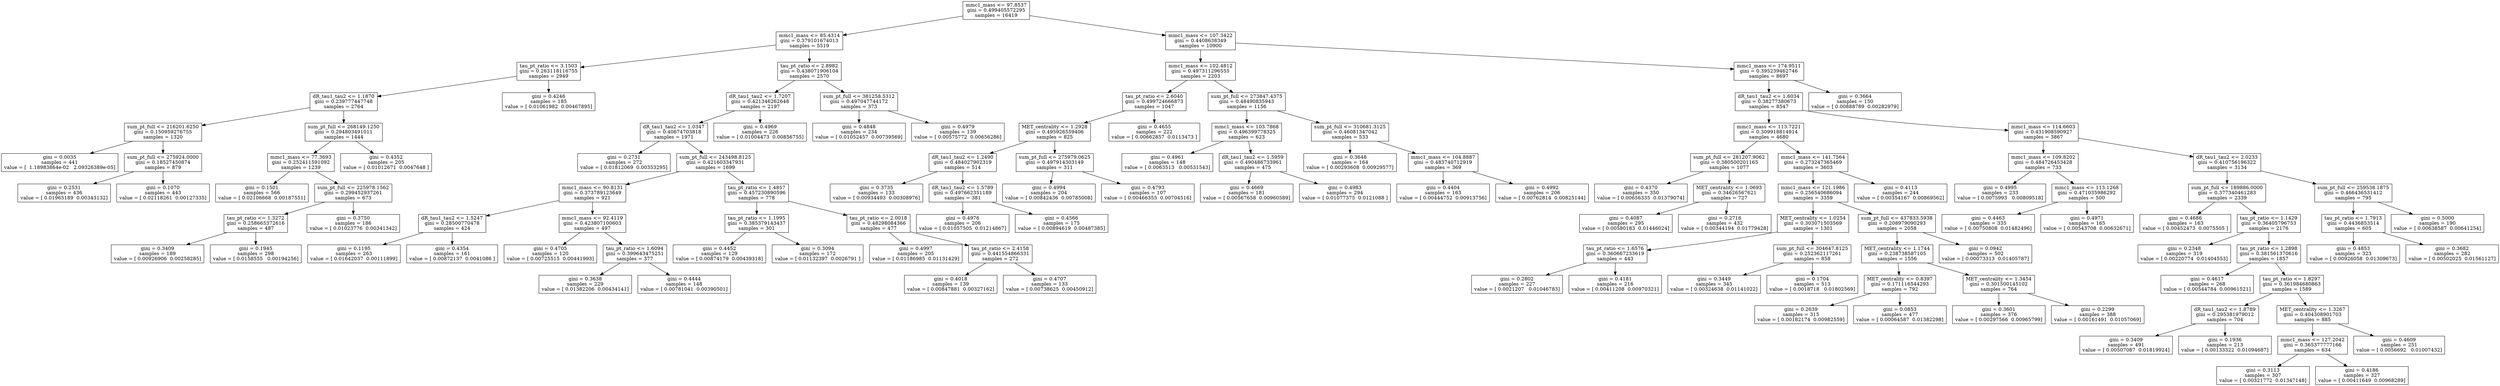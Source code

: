 digraph Tree {
0 [label="mmc1_mass <= 97.8537\ngini = 0.499405572295\nsamples = 16419", shape="box"] ;
1 [label="mmc1_mass <= 85.4314\ngini = 0.379101674013\nsamples = 5519", shape="box"] ;
0 -> 1 ;
2 [label="tau_pt_ratio <= 3.1503\ngini = 0.263118116755\nsamples = 2949", shape="box"] ;
1 -> 2 ;
3 [label="dR_tau1_tau2 <= 1.1870\ngini = 0.239777447748\nsamples = 2764", shape="box"] ;
2 -> 3 ;
4 [label="sum_pt_full <= 216201.6250\ngini = 0.150959276755\nsamples = 1320", shape="box"] ;
3 -> 4 ;
5 [label="gini = 0.0035\nsamples = 441\nvalue = [  1.18983864e-02   2.09326389e-05]", shape="box"] ;
4 -> 5 ;
6 [label="sum_pt_full <= 275924.0000\ngini = 0.18527450874\nsamples = 879", shape="box"] ;
4 -> 6 ;
7 [label="gini = 0.2531\nsamples = 436\nvalue = [ 0.01965189  0.00343132]", shape="box"] ;
6 -> 7 ;
8 [label="gini = 0.1070\nsamples = 443\nvalue = [ 0.02118261  0.00127335]", shape="box"] ;
6 -> 8 ;
9 [label="sum_pt_full <= 268149.1250\ngini = 0.294803491011\nsamples = 1444", shape="box"] ;
3 -> 9 ;
10 [label="mmc1_mass <= 77.3693\ngini = 0.252411591092\nsamples = 1239", shape="box"] ;
9 -> 10 ;
11 [label="gini = 0.1501\nsamples = 566\nvalue = [ 0.02106668  0.00187551]", shape="box"] ;
10 -> 11 ;
12 [label="sum_pt_full <= 225978.1562\ngini = 0.299452937261\nsamples = 673", shape="box"] ;
10 -> 12 ;
13 [label="tau_pt_ratio <= 1.3272\ngini = 0.258665372616\nsamples = 487", shape="box"] ;
12 -> 13 ;
14 [label="gini = 0.3409\nsamples = 189\nvalue = [ 0.00926906  0.00258285]", shape="box"] ;
13 -> 14 ;
15 [label="gini = 0.1945\nsamples = 298\nvalue = [ 0.0158555   0.00194256]", shape="box"] ;
13 -> 15 ;
16 [label="gini = 0.3750\nsamples = 186\nvalue = [ 0.01023776  0.00341342]", shape="box"] ;
12 -> 16 ;
17 [label="gini = 0.4352\nsamples = 205\nvalue = [ 0.01012671  0.0047648 ]", shape="box"] ;
9 -> 17 ;
18 [label="gini = 0.4246\nsamples = 185\nvalue = [ 0.01061982  0.00467895]", shape="box"] ;
2 -> 18 ;
19 [label="tau_pt_ratio <= 2.8982\ngini = 0.438071906104\nsamples = 2570", shape="box"] ;
1 -> 19 ;
20 [label="dR_tau1_tau2 <= 1.7207\ngini = 0.421346262648\nsamples = 2197", shape="box"] ;
19 -> 20 ;
21 [label="dR_tau1_tau2 <= 1.0347\ngini = 0.40674703818\nsamples = 1971", shape="box"] ;
20 -> 21 ;
22 [label="gini = 0.2731\nsamples = 272\nvalue = [ 0.01812069  0.00353295]", shape="box"] ;
21 -> 22 ;
23 [label="sum_pt_full <= 243498.8125\ngini = 0.421603347931\nsamples = 1699", shape="box"] ;
21 -> 23 ;
24 [label="mmc1_mass <= 90.8131\ngini = 0.373789123649\nsamples = 921", shape="box"] ;
23 -> 24 ;
25 [label="dR_tau1_tau2 <= 1.5247\ngini = 0.28500770478\nsamples = 424", shape="box"] ;
24 -> 25 ;
26 [label="gini = 0.1195\nsamples = 263\nvalue = [ 0.01642037  0.00111899]", shape="box"] ;
25 -> 26 ;
27 [label="gini = 0.4354\nsamples = 161\nvalue = [ 0.00872137  0.0041086 ]", shape="box"] ;
25 -> 27 ;
28 [label="mmc1_mass <= 92.4119\ngini = 0.423807100603\nsamples = 497", shape="box"] ;
24 -> 28 ;
29 [label="gini = 0.4705\nsamples = 120\nvalue = [ 0.00725515  0.00441993]", shape="box"] ;
28 -> 29 ;
30 [label="tau_pt_ratio <= 1.6094\ngini = 0.399643475251\nsamples = 377", shape="box"] ;
28 -> 30 ;
31 [label="gini = 0.3638\nsamples = 229\nvalue = [ 0.01382206  0.00434141]", shape="box"] ;
30 -> 31 ;
32 [label="gini = 0.4444\nsamples = 148\nvalue = [ 0.00781041  0.00390501]", shape="box"] ;
30 -> 32 ;
33 [label="tau_pt_ratio <= 1.4857\ngini = 0.457230890596\nsamples = 778", shape="box"] ;
23 -> 33 ;
34 [label="tau_pt_ratio <= 1.1995\ngini = 0.385379143437\nsamples = 301", shape="box"] ;
33 -> 34 ;
35 [label="gini = 0.4452\nsamples = 129\nvalue = [ 0.00874179  0.00439318]", shape="box"] ;
34 -> 35 ;
36 [label="gini = 0.3094\nsamples = 172\nvalue = [ 0.01132397  0.0026791 ]", shape="box"] ;
34 -> 36 ;
37 [label="tau_pt_ratio <= 2.0018\ngini = 0.48298084366\nsamples = 477", shape="box"] ;
33 -> 37 ;
38 [label="gini = 0.4997\nsamples = 205\nvalue = [ 0.01186985  0.01131429]", shape="box"] ;
37 -> 38 ;
39 [label="tau_pt_ratio <= 2.4158\ngini = 0.441554866331\nsamples = 272", shape="box"] ;
37 -> 39 ;
40 [label="gini = 0.4018\nsamples = 139\nvalue = [ 0.00847881  0.00327162]", shape="box"] ;
39 -> 40 ;
41 [label="gini = 0.4707\nsamples = 133\nvalue = [ 0.00738625  0.00450912]", shape="box"] ;
39 -> 41 ;
42 [label="gini = 0.4969\nsamples = 226\nvalue = [ 0.01004473  0.00856755]", shape="box"] ;
20 -> 42 ;
43 [label="sum_pt_full <= 381258.5312\ngini = 0.497047744172\nsamples = 373", shape="box"] ;
19 -> 43 ;
44 [label="gini = 0.4848\nsamples = 234\nvalue = [ 0.01052457  0.00739569]", shape="box"] ;
43 -> 44 ;
45 [label="gini = 0.4979\nsamples = 139\nvalue = [ 0.00575772  0.00656286]", shape="box"] ;
43 -> 45 ;
46 [label="mmc1_mass <= 107.3422\ngini = 0.4408638349\nsamples = 10900", shape="box"] ;
0 -> 46 ;
47 [label="mmc1_mass <= 102.4812\ngini = 0.497311296555\nsamples = 2203", shape="box"] ;
46 -> 47 ;
48 [label="tau_pt_ratio <= 2.6040\ngini = 0.499724666873\nsamples = 1047", shape="box"] ;
47 -> 48 ;
49 [label="MET_centrality <= 1.2928\ngini = 0.495926559406\nsamples = 825", shape="box"] ;
48 -> 49 ;
50 [label="dR_tau1_tau2 <= 1.2490\ngini = 0.484027902319\nsamples = 514", shape="box"] ;
49 -> 50 ;
51 [label="gini = 0.3735\nsamples = 133\nvalue = [ 0.00934493  0.00308976]", shape="box"] ;
50 -> 51 ;
52 [label="dR_tau1_tau2 <= 1.5789\ngini = 0.497662351189\nsamples = 381", shape="box"] ;
50 -> 52 ;
53 [label="gini = 0.4976\nsamples = 206\nvalue = [ 0.01057505  0.01214867]", shape="box"] ;
52 -> 53 ;
54 [label="gini = 0.4566\nsamples = 175\nvalue = [ 0.00894619  0.00487385]", shape="box"] ;
52 -> 54 ;
55 [label="sum_pt_full <= 275979.0625\ngini = 0.497914303149\nsamples = 311", shape="box"] ;
49 -> 55 ;
56 [label="gini = 0.4994\nsamples = 204\nvalue = [ 0.00842436  0.00785008]", shape="box"] ;
55 -> 56 ;
57 [label="gini = 0.4793\nsamples = 107\nvalue = [ 0.00466355  0.00704516]", shape="box"] ;
55 -> 57 ;
58 [label="gini = 0.4655\nsamples = 222\nvalue = [ 0.00662857  0.0113473 ]", shape="box"] ;
48 -> 58 ;
59 [label="sum_pt_full <= 273847.4375\ngini = 0.48490835943\nsamples = 1156", shape="box"] ;
47 -> 59 ;
60 [label="mmc1_mass <= 103.7868\ngini = 0.496399778325\nsamples = 623", shape="box"] ;
59 -> 60 ;
61 [label="gini = 0.4961\nsamples = 148\nvalue = [ 0.0063513   0.00531543]", shape="box"] ;
60 -> 61 ;
62 [label="dR_tau1_tau2 <= 1.5959\ngini = 0.490486733961\nsamples = 475", shape="box"] ;
60 -> 62 ;
63 [label="gini = 0.4669\nsamples = 181\nvalue = [ 0.00567658  0.00960589]", shape="box"] ;
62 -> 63 ;
64 [label="gini = 0.4983\nsamples = 294\nvalue = [ 0.01077375  0.0121088 ]", shape="box"] ;
62 -> 64 ;
65 [label="sum_pt_full <= 310681.3125\ngini = 0.46081347042\nsamples = 533", shape="box"] ;
59 -> 65 ;
66 [label="gini = 0.3648\nsamples = 164\nvalue = [ 0.00293608  0.00929577]", shape="box"] ;
65 -> 66 ;
67 [label="mmc1_mass <= 104.8887\ngini = 0.483740712919\nsamples = 369", shape="box"] ;
65 -> 67 ;
68 [label="gini = 0.4404\nsamples = 163\nvalue = [ 0.00444752  0.00913756]", shape="box"] ;
67 -> 68 ;
69 [label="gini = 0.4992\nsamples = 206\nvalue = [ 0.00762814  0.00825144]", shape="box"] ;
67 -> 69 ;
70 [label="mmc1_mass <= 174.9511\ngini = 0.395239462746\nsamples = 8697", shape="box"] ;
46 -> 70 ;
71 [label="dR_tau1_tau2 <= 1.6034\ngini = 0.38277380673\nsamples = 8547", shape="box"] ;
70 -> 71 ;
72 [label="mmc1_mass <= 113.7221\ngini = 0.309918814914\nsamples = 4680", shape="box"] ;
71 -> 72 ;
73 [label="sum_pt_full <= 281207.9062\ngini = 0.380500201165\nsamples = 1077", shape="box"] ;
72 -> 73 ;
74 [label="gini = 0.4370\nsamples = 350\nvalue = [ 0.00656335  0.01379074]", shape="box"] ;
73 -> 74 ;
75 [label="MET_centrality <= 1.0693\ngini = 0.34626567621\nsamples = 727", shape="box"] ;
73 -> 75 ;
76 [label="gini = 0.4087\nsamples = 295\nvalue = [ 0.00580183  0.01446024]", shape="box"] ;
75 -> 76 ;
77 [label="gini = 0.2716\nsamples = 432\nvalue = [ 0.00344194  0.01779428]", shape="box"] ;
75 -> 77 ;
78 [label="mmc1_mass <= 141.7564\ngini = 0.273247365469\nsamples = 3603", shape="box"] ;
72 -> 78 ;
79 [label="mmc1_mass <= 121.1986\ngini = 0.256540686094\nsamples = 3359", shape="box"] ;
78 -> 79 ;
80 [label="MET_centrality <= 1.0254\ngini = 0.303071503569\nsamples = 1301", shape="box"] ;
79 -> 80 ;
81 [label="tau_pt_ratio <= 1.6576\ngini = 0.360667233619\nsamples = 443", shape="box"] ;
80 -> 81 ;
82 [label="gini = 0.2802\nsamples = 227\nvalue = [ 0.0021207   0.01046783]", shape="box"] ;
81 -> 82 ;
83 [label="gini = 0.4181\nsamples = 216\nvalue = [ 0.00411208  0.00970321]", shape="box"] ;
81 -> 83 ;
84 [label="sum_pt_full <= 304647.8125\ngini = 0.252362117261\nsamples = 858", shape="box"] ;
80 -> 84 ;
85 [label="gini = 0.3449\nsamples = 345\nvalue = [ 0.00324638  0.01141022]", shape="box"] ;
84 -> 85 ;
86 [label="gini = 0.1704\nsamples = 513\nvalue = [ 0.0018718   0.01802569]", shape="box"] ;
84 -> 86 ;
87 [label="sum_pt_full <= 437833.5938\ngini = 0.208979090293\nsamples = 2058", shape="box"] ;
79 -> 87 ;
88 [label="MET_centrality <= 1.1744\ngini = 0.238738587105\nsamples = 1556", shape="box"] ;
87 -> 88 ;
89 [label="MET_centrality <= 0.8397\ngini = 0.171116544293\nsamples = 792", shape="box"] ;
88 -> 89 ;
90 [label="gini = 0.2639\nsamples = 315\nvalue = [ 0.00182174  0.00982559]", shape="box"] ;
89 -> 90 ;
91 [label="gini = 0.0853\nsamples = 477\nvalue = [ 0.00064587  0.01382298]", shape="box"] ;
89 -> 91 ;
92 [label="MET_centrality <= 1.3454\ngini = 0.301500145102\nsamples = 764", shape="box"] ;
88 -> 92 ;
93 [label="gini = 0.3601\nsamples = 376\nvalue = [ 0.00297566  0.00965799]", shape="box"] ;
92 -> 93 ;
94 [label="gini = 0.2299\nsamples = 388\nvalue = [ 0.00161491  0.01057069]", shape="box"] ;
92 -> 94 ;
95 [label="gini = 0.0942\nsamples = 502\nvalue = [ 0.00073313  0.01405787]", shape="box"] ;
87 -> 95 ;
96 [label="gini = 0.4113\nsamples = 244\nvalue = [ 0.00354167  0.00869562]", shape="box"] ;
78 -> 96 ;
97 [label="mmc1_mass <= 114.6603\ngini = 0.431908590927\nsamples = 3867", shape="box"] ;
71 -> 97 ;
98 [label="mmc1_mass <= 109.8202\ngini = 0.484726453428\nsamples = 733", shape="box"] ;
97 -> 98 ;
99 [label="gini = 0.4995\nsamples = 233\nvalue = [ 0.0075993   0.00809518]", shape="box"] ;
98 -> 99 ;
100 [label="mmc1_mass <= 113.1268\ngini = 0.471035986292\nsamples = 500", shape="box"] ;
98 -> 100 ;
101 [label="gini = 0.4463\nsamples = 335\nvalue = [ 0.00750808  0.01482496]", shape="box"] ;
100 -> 101 ;
102 [label="gini = 0.4971\nsamples = 165\nvalue = [ 0.00543708  0.00632671]", shape="box"] ;
100 -> 102 ;
103 [label="dR_tau1_tau2 <= 2.0233\ngini = 0.410756196322\nsamples = 3134", shape="box"] ;
97 -> 103 ;
104 [label="sum_pt_full <= 189886.0000\ngini = 0.377340461283\nsamples = 2339", shape="box"] ;
103 -> 104 ;
105 [label="gini = 0.4686\nsamples = 163\nvalue = [ 0.00452473  0.0075505 ]", shape="box"] ;
104 -> 105 ;
106 [label="tau_pt_ratio <= 1.1429\ngini = 0.36405796753\nsamples = 2176", shape="box"] ;
104 -> 106 ;
107 [label="gini = 0.2348\nsamples = 319\nvalue = [ 0.00220774  0.01404553]", shape="box"] ;
106 -> 107 ;
108 [label="tau_pt_ratio <= 1.2898\ngini = 0.381561370616\nsamples = 1857", shape="box"] ;
106 -> 108 ;
109 [label="gini = 0.4617\nsamples = 268\nvalue = [ 0.00544784  0.00961521]", shape="box"] ;
108 -> 109 ;
110 [label="tau_pt_ratio <= 1.8297\ngini = 0.361984680863\nsamples = 1589", shape="box"] ;
108 -> 110 ;
111 [label="dR_tau1_tau2 <= 1.8789\ngini = 0.295381979012\nsamples = 704", shape="box"] ;
110 -> 111 ;
112 [label="gini = 0.3409\nsamples = 491\nvalue = [ 0.00507087  0.01819924]", shape="box"] ;
111 -> 112 ;
113 [label="gini = 0.1936\nsamples = 213\nvalue = [ 0.00133322  0.01094687]", shape="box"] ;
111 -> 113 ;
114 [label="MET_centrality <= 1.3267\ngini = 0.404308901703\nsamples = 885", shape="box"] ;
110 -> 114 ;
115 [label="mmc1_mass <= 127.2042\ngini = 0.365377777166\nsamples = 634", shape="box"] ;
114 -> 115 ;
116 [label="gini = 0.3113\nsamples = 307\nvalue = [ 0.00321772  0.01347148]", shape="box"] ;
115 -> 116 ;
117 [label="gini = 0.4186\nsamples = 327\nvalue = [ 0.00411649  0.00968289]", shape="box"] ;
115 -> 117 ;
118 [label="gini = 0.4609\nsamples = 251\nvalue = [ 0.0056692   0.01007432]", shape="box"] ;
114 -> 118 ;
119 [label="sum_pt_full <= 259538.1875\ngini = 0.466436531412\nsamples = 795", shape="box"] ;
103 -> 119 ;
120 [label="tau_pt_ratio <= 1.7913\ngini = 0.4436853514\nsamples = 605", shape="box"] ;
119 -> 120 ;
121 [label="gini = 0.4853\nsamples = 323\nvalue = [ 0.00926058  0.01309673]", shape="box"] ;
120 -> 121 ;
122 [label="gini = 0.3682\nsamples = 282\nvalue = [ 0.00502025  0.01561127]", shape="box"] ;
120 -> 122 ;
123 [label="gini = 0.5000\nsamples = 190\nvalue = [ 0.00638587  0.00641254]", shape="box"] ;
119 -> 123 ;
124 [label="gini = 0.3664\nsamples = 150\nvalue = [ 0.00888789  0.00282979]", shape="box"] ;
70 -> 124 ;
}
